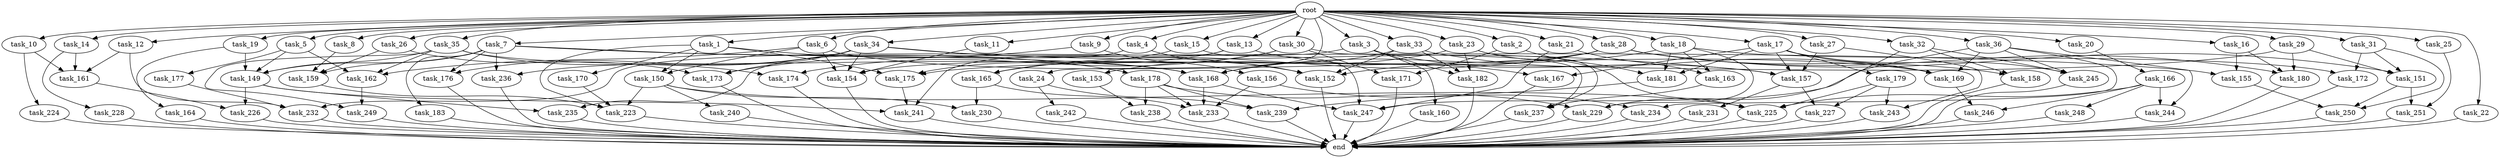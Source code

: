 digraph G {
  root [size="0.000000"];
  task_1 [size="2.048000"];
  task_2 [size="2.048000"];
  task_3 [size="2.048000"];
  task_4 [size="2.048000"];
  task_5 [size="2.048000"];
  task_6 [size="2.048000"];
  task_7 [size="2.048000"];
  task_8 [size="2.048000"];
  task_9 [size="2.048000"];
  task_10 [size="2.048000"];
  task_11 [size="2.048000"];
  task_12 [size="2.048000"];
  task_13 [size="2.048000"];
  task_14 [size="2.048000"];
  task_15 [size="2.048000"];
  task_16 [size="2.048000"];
  task_17 [size="2.048000"];
  task_18 [size="2.048000"];
  task_19 [size="2.048000"];
  task_20 [size="2.048000"];
  task_21 [size="2.048000"];
  task_22 [size="2.048000"];
  task_23 [size="2.048000"];
  task_24 [size="2.048000"];
  task_25 [size="2.048000"];
  task_26 [size="2.048000"];
  task_27 [size="2.048000"];
  task_28 [size="2.048000"];
  task_29 [size="2.048000"];
  task_30 [size="2.048000"];
  task_31 [size="2.048000"];
  task_32 [size="2.048000"];
  task_33 [size="2.048000"];
  task_34 [size="2.048000"];
  task_35 [size="2.048000"];
  task_36 [size="2.048000"];
  task_149 [size="1941325217.792000"];
  task_150 [size="1236950581.248000"];
  task_151 [size="1889785610.240000"];
  task_152 [size="2319282339.840000"];
  task_153 [size="618475290.624000"];
  task_154 [size="2869038153.728000"];
  task_155 [size="996432412.672000"];
  task_156 [size="68719476.736000"];
  task_157 [size="3401614098.432000"];
  task_158 [size="498216206.336000"];
  task_159 [size="1065151889.408000"];
  task_160 [size="154618822.656000"];
  task_161 [size="2147483648.000000"];
  task_162 [size="2336462209.024000"];
  task_163 [size="1821066133.504000"];
  task_164 [size="68719476.736000"];
  task_165 [size="1889785610.240000"];
  task_166 [size="1099511627.776000"];
  task_167 [size="3109556322.304000"];
  task_168 [size="3006477107.200000"];
  task_169 [size="3246995275.776000"];
  task_170 [size="618475290.624000"];
  task_171 [size="498216206.336000"];
  task_172 [size="1460288880.640000"];
  task_173 [size="1340029796.352000"];
  task_174 [size="687194767.360000"];
  task_175 [size="2628519985.152000"];
  task_176 [size="584115552.256000"];
  task_177 [size="1099511627.776000"];
  task_178 [size="618475290.624000"];
  task_179 [size="1717986918.400000"];
  task_180 [size="2662879723.520000"];
  task_181 [size="3539053051.904000"];
  task_182 [size="1614907703.296000"];
  task_183 [size="154618822.656000"];
  task_223 [size="2353642078.208000"];
  task_224 [size="618475290.624000"];
  task_225 [size="2147483648.000000"];
  task_226 [size="2783138807.808000"];
  task_227 [size="910533066.752000"];
  task_228 [size="1099511627.776000"];
  task_229 [size="3178275799.040000"];
  task_230 [size="223338299.392000"];
  task_231 [size="68719476.736000"];
  task_232 [size="858993459.200000"];
  task_233 [size="2645699854.336000"];
  task_234 [size="687194767.360000"];
  task_235 [size="2010044694.528000"];
  task_236 [size="584115552.256000"];
  task_237 [size="841813590.016000"];
  task_238 [size="1992864825.344000"];
  task_239 [size="1941325217.792000"];
  task_240 [size="68719476.736000"];
  task_241 [size="4174708211.712000"];
  task_242 [size="154618822.656000"];
  task_243 [size="1941325217.792000"];
  task_244 [size="687194767.360000"];
  task_245 [size="1855425871.872000"];
  task_246 [size="2010044694.528000"];
  task_247 [size="1271310319.616000"];
  task_248 [size="618475290.624000"];
  task_249 [size="773094113.280000"];
  task_250 [size="1340029796.352000"];
  task_251 [size="1941325217.792000"];
  end [size="0.000000"];

  root -> task_1 [size="1.000000"];
  root -> task_2 [size="1.000000"];
  root -> task_3 [size="1.000000"];
  root -> task_4 [size="1.000000"];
  root -> task_5 [size="1.000000"];
  root -> task_6 [size="1.000000"];
  root -> task_7 [size="1.000000"];
  root -> task_8 [size="1.000000"];
  root -> task_9 [size="1.000000"];
  root -> task_10 [size="1.000000"];
  root -> task_11 [size="1.000000"];
  root -> task_12 [size="1.000000"];
  root -> task_13 [size="1.000000"];
  root -> task_14 [size="1.000000"];
  root -> task_15 [size="1.000000"];
  root -> task_16 [size="1.000000"];
  root -> task_17 [size="1.000000"];
  root -> task_18 [size="1.000000"];
  root -> task_19 [size="1.000000"];
  root -> task_20 [size="1.000000"];
  root -> task_21 [size="1.000000"];
  root -> task_22 [size="1.000000"];
  root -> task_23 [size="1.000000"];
  root -> task_24 [size="1.000000"];
  root -> task_25 [size="1.000000"];
  root -> task_26 [size="1.000000"];
  root -> task_27 [size="1.000000"];
  root -> task_28 [size="1.000000"];
  root -> task_29 [size="1.000000"];
  root -> task_30 [size="1.000000"];
  root -> task_31 [size="1.000000"];
  root -> task_32 [size="1.000000"];
  root -> task_33 [size="1.000000"];
  root -> task_34 [size="1.000000"];
  root -> task_35 [size="1.000000"];
  root -> task_36 [size="1.000000"];
  task_1 -> task_150 [size="301989888.000000"];
  task_1 -> task_170 [size="301989888.000000"];
  task_1 -> task_175 [size="301989888.000000"];
  task_1 -> task_178 [size="301989888.000000"];
  task_1 -> task_223 [size="301989888.000000"];
  task_2 -> task_171 [size="209715200.000000"];
  task_2 -> task_181 [size="209715200.000000"];
  task_3 -> task_157 [size="75497472.000000"];
  task_3 -> task_160 [size="75497472.000000"];
  task_3 -> task_182 [size="75497472.000000"];
  task_3 -> task_232 [size="75497472.000000"];
  task_4 -> task_152 [size="301989888.000000"];
  task_4 -> task_235 [size="301989888.000000"];
  task_5 -> task_149 [size="536870912.000000"];
  task_5 -> task_162 [size="536870912.000000"];
  task_5 -> task_177 [size="536870912.000000"];
  task_6 -> task_150 [size="301989888.000000"];
  task_6 -> task_154 [size="301989888.000000"];
  task_6 -> task_162 [size="301989888.000000"];
  task_6 -> task_169 [size="301989888.000000"];
  task_7 -> task_149 [size="75497472.000000"];
  task_7 -> task_155 [size="75497472.000000"];
  task_7 -> task_159 [size="75497472.000000"];
  task_7 -> task_168 [size="75497472.000000"];
  task_7 -> task_176 [size="75497472.000000"];
  task_7 -> task_183 [size="75497472.000000"];
  task_7 -> task_236 [size="75497472.000000"];
  task_8 -> task_159 [size="33554432.000000"];
  task_9 -> task_156 [size="33554432.000000"];
  task_9 -> task_173 [size="33554432.000000"];
  task_10 -> task_161 [size="301989888.000000"];
  task_10 -> task_224 [size="301989888.000000"];
  task_11 -> task_154 [size="679477248.000000"];
  task_12 -> task_161 [size="209715200.000000"];
  task_12 -> task_232 [size="209715200.000000"];
  task_13 -> task_165 [size="679477248.000000"];
  task_13 -> task_167 [size="679477248.000000"];
  task_13 -> task_241 [size="679477248.000000"];
  task_14 -> task_161 [size="536870912.000000"];
  task_14 -> task_228 [size="536870912.000000"];
  task_15 -> task_175 [size="301989888.000000"];
  task_15 -> task_247 [size="301989888.000000"];
  task_16 -> task_155 [size="411041792.000000"];
  task_16 -> task_180 [size="411041792.000000"];
  task_17 -> task_157 [size="838860800.000000"];
  task_17 -> task_167 [size="838860800.000000"];
  task_17 -> task_169 [size="838860800.000000"];
  task_17 -> task_179 [size="838860800.000000"];
  task_17 -> task_181 [size="838860800.000000"];
  task_17 -> task_245 [size="838860800.000000"];
  task_18 -> task_163 [size="679477248.000000"];
  task_18 -> task_168 [size="679477248.000000"];
  task_18 -> task_172 [size="679477248.000000"];
  task_18 -> task_181 [size="679477248.000000"];
  task_18 -> task_229 [size="679477248.000000"];
  task_19 -> task_149 [size="33554432.000000"];
  task_19 -> task_164 [size="33554432.000000"];
  task_20 -> task_166 [size="536870912.000000"];
  task_21 -> task_163 [size="209715200.000000"];
  task_21 -> task_247 [size="209715200.000000"];
  task_22 -> end [size="1.000000"];
  task_23 -> task_153 [size="301989888.000000"];
  task_23 -> task_182 [size="301989888.000000"];
  task_23 -> task_225 [size="301989888.000000"];
  task_23 -> task_237 [size="301989888.000000"];
  task_24 -> task_239 [size="75497472.000000"];
  task_24 -> task_242 [size="75497472.000000"];
  task_25 -> task_251 [size="536870912.000000"];
  task_26 -> task_159 [size="411041792.000000"];
  task_26 -> task_173 [size="411041792.000000"];
  task_27 -> task_157 [size="536870912.000000"];
  task_27 -> task_243 [size="536870912.000000"];
  task_28 -> task_151 [size="209715200.000000"];
  task_28 -> task_152 [size="209715200.000000"];
  task_28 -> task_154 [size="209715200.000000"];
  task_28 -> task_158 [size="209715200.000000"];
  task_28 -> task_165 [size="209715200.000000"];
  task_28 -> task_180 [size="209715200.000000"];
  task_29 -> task_151 [size="679477248.000000"];
  task_29 -> task_175 [size="679477248.000000"];
  task_29 -> task_180 [size="679477248.000000"];
  task_30 -> task_165 [size="33554432.000000"];
  task_30 -> task_171 [size="33554432.000000"];
  task_30 -> task_174 [size="33554432.000000"];
  task_30 -> task_237 [size="33554432.000000"];
  task_31 -> task_151 [size="33554432.000000"];
  task_31 -> task_172 [size="33554432.000000"];
  task_31 -> task_250 [size="33554432.000000"];
  task_32 -> task_158 [size="33554432.000000"];
  task_32 -> task_229 [size="33554432.000000"];
  task_32 -> task_245 [size="33554432.000000"];
  task_33 -> task_152 [size="411041792.000000"];
  task_33 -> task_168 [size="411041792.000000"];
  task_33 -> task_169 [size="411041792.000000"];
  task_33 -> task_182 [size="411041792.000000"];
  task_34 -> task_152 [size="209715200.000000"];
  task_34 -> task_154 [size="209715200.000000"];
  task_34 -> task_157 [size="209715200.000000"];
  task_34 -> task_173 [size="209715200.000000"];
  task_34 -> task_176 [size="209715200.000000"];
  task_34 -> task_236 [size="209715200.000000"];
  task_35 -> task_149 [size="301989888.000000"];
  task_35 -> task_162 [size="301989888.000000"];
  task_35 -> task_168 [size="301989888.000000"];
  task_35 -> task_174 [size="301989888.000000"];
  task_35 -> task_249 [size="301989888.000000"];
  task_36 -> task_169 [size="33554432.000000"];
  task_36 -> task_234 [size="33554432.000000"];
  task_36 -> task_244 [size="33554432.000000"];
  task_36 -> task_245 [size="33554432.000000"];
  task_36 -> task_247 [size="33554432.000000"];
  task_149 -> task_226 [size="679477248.000000"];
  task_149 -> task_235 [size="679477248.000000"];
  task_149 -> task_241 [size="679477248.000000"];
  task_150 -> task_223 [size="33554432.000000"];
  task_150 -> task_225 [size="33554432.000000"];
  task_150 -> task_230 [size="33554432.000000"];
  task_150 -> task_240 [size="33554432.000000"];
  task_151 -> task_250 [size="411041792.000000"];
  task_151 -> task_251 [size="411041792.000000"];
  task_152 -> end [size="1.000000"];
  task_153 -> task_238 [size="134217728.000000"];
  task_154 -> end [size="1.000000"];
  task_155 -> task_250 [size="209715200.000000"];
  task_156 -> task_233 [size="301989888.000000"];
  task_156 -> task_234 [size="301989888.000000"];
  task_157 -> task_227 [size="33554432.000000"];
  task_157 -> task_231 [size="33554432.000000"];
  task_158 -> end [size="1.000000"];
  task_159 -> task_223 [size="134217728.000000"];
  task_160 -> end [size="1.000000"];
  task_161 -> task_226 [size="679477248.000000"];
  task_162 -> task_249 [size="75497472.000000"];
  task_163 -> task_237 [size="75497472.000000"];
  task_164 -> end [size="1.000000"];
  task_165 -> task_230 [size="75497472.000000"];
  task_165 -> task_233 [size="75497472.000000"];
  task_166 -> task_225 [size="301989888.000000"];
  task_166 -> task_244 [size="301989888.000000"];
  task_166 -> task_246 [size="301989888.000000"];
  task_166 -> task_248 [size="301989888.000000"];
  task_167 -> end [size="1.000000"];
  task_168 -> task_233 [size="75497472.000000"];
  task_168 -> task_247 [size="75497472.000000"];
  task_169 -> task_246 [size="679477248.000000"];
  task_170 -> task_223 [size="679477248.000000"];
  task_171 -> end [size="1.000000"];
  task_172 -> end [size="1.000000"];
  task_173 -> end [size="1.000000"];
  task_174 -> end [size="1.000000"];
  task_175 -> task_241 [size="679477248.000000"];
  task_176 -> end [size="1.000000"];
  task_177 -> task_232 [size="134217728.000000"];
  task_178 -> task_229 [size="838860800.000000"];
  task_178 -> task_233 [size="838860800.000000"];
  task_178 -> task_238 [size="838860800.000000"];
  task_178 -> task_239 [size="838860800.000000"];
  task_179 -> task_225 [size="411041792.000000"];
  task_179 -> task_227 [size="411041792.000000"];
  task_179 -> task_243 [size="411041792.000000"];
  task_180 -> end [size="1.000000"];
  task_181 -> task_239 [size="33554432.000000"];
  task_182 -> end [size="1.000000"];
  task_183 -> end [size="1.000000"];
  task_223 -> end [size="1.000000"];
  task_224 -> end [size="1.000000"];
  task_225 -> end [size="1.000000"];
  task_226 -> end [size="1.000000"];
  task_227 -> end [size="1.000000"];
  task_228 -> end [size="1.000000"];
  task_229 -> end [size="1.000000"];
  task_230 -> end [size="1.000000"];
  task_231 -> end [size="1.000000"];
  task_232 -> end [size="1.000000"];
  task_233 -> end [size="1.000000"];
  task_234 -> end [size="1.000000"];
  task_235 -> end [size="1.000000"];
  task_236 -> end [size="1.000000"];
  task_237 -> end [size="1.000000"];
  task_238 -> end [size="1.000000"];
  task_239 -> end [size="1.000000"];
  task_240 -> end [size="1.000000"];
  task_241 -> end [size="1.000000"];
  task_242 -> end [size="1.000000"];
  task_243 -> end [size="1.000000"];
  task_244 -> end [size="1.000000"];
  task_245 -> end [size="1.000000"];
  task_246 -> end [size="1.000000"];
  task_247 -> end [size="1.000000"];
  task_248 -> end [size="1.000000"];
  task_249 -> end [size="1.000000"];
  task_250 -> end [size="1.000000"];
  task_251 -> end [size="1.000000"];
}
